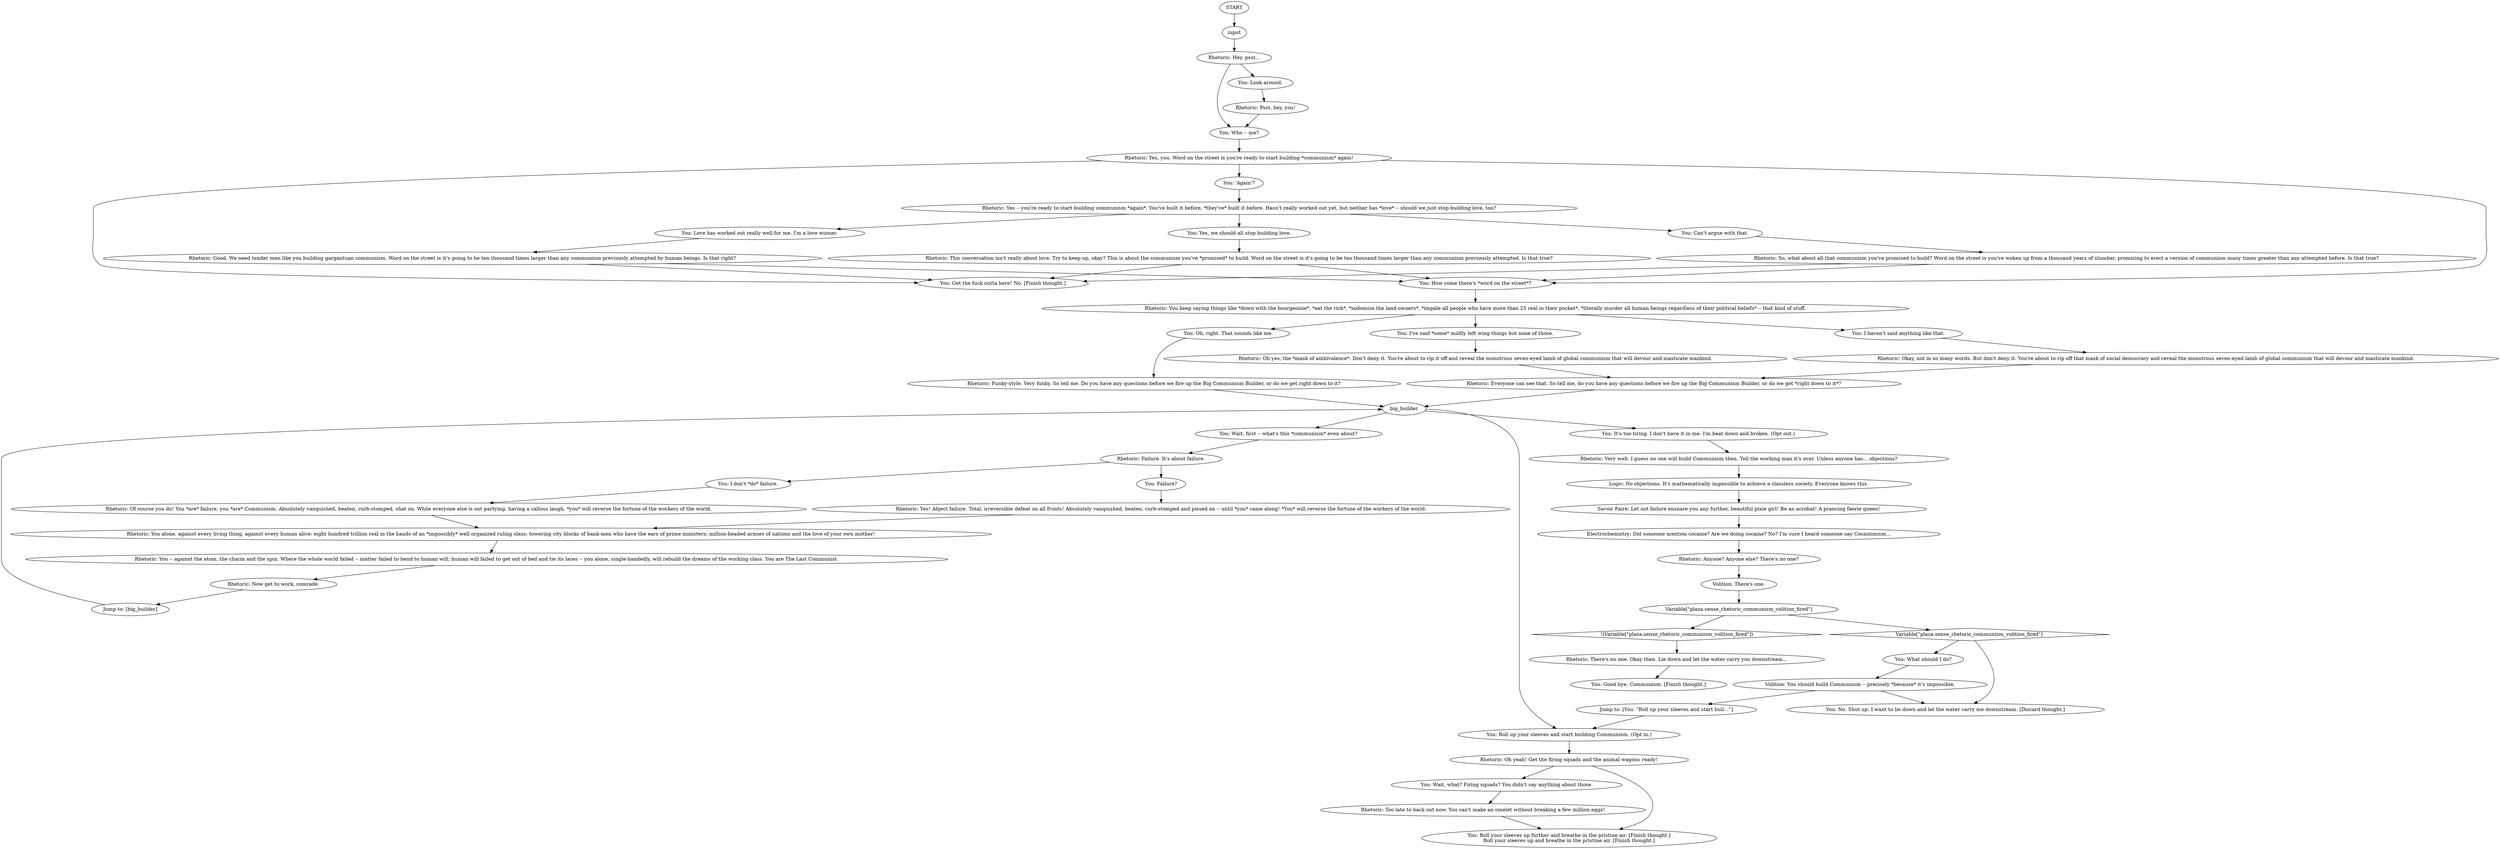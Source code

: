 # THOUGHT / WORLD REPUBLIC
# Rhetoric talks about Communism --The World Republic.
# ==================================================
digraph G {
	  0 [label="START"];
	  1 [label="input"];
	  2 [label="Jump to: [You: \"Roll up your sleeves and start buil...\"]"];
	  3 [label="You: Can't argue with that."];
	  4 [label="Rhetoric: Of course you do! You *are* failure, you *are* Communism. Absolutely vanquished, beaten, curb-stomped, shat on. While everyone else is out partying, having a callous laugh, *you* will reverse the fortune of the workers of the world."];
	  5 [label="Rhetoric: Anyone? Anyone else? There's no one?"];
	  6 [label="You: Wait, what? Firing squads? You didn't say anything about those."];
	  7 [label="You: Oh, right. That sounds like me."];
	  8 [label="You: Wait, first -- what's this *communism* even about?"];
	  9 [label="Volition: There's one."];
	  10 [label="Rhetoric: Yes, you. Word on the street is you're ready to start building *communism* again!"];
	  11 [label="You: Love has worked out really well for me. I'm a love winner."];
	  12 [label="You: Get the fuck outta here! No. [Finish thought.]"];
	  13 [label="Rhetoric: Good. We need tender men like you building gargantuan communism. Word on the street is it's going to be ten thousand times larger than any communism previously attempted by human beings. Is that right?"];
	  14 [label="You: Failure?"];
	  15 [label="Volition: You should build Communism -- precisely *because* it's impossible."];
	  16 [label="You: I've said *some* mildly left wing things but none of those."];
	  17 [label="Rhetoric: Funky-style. Very funky. So tell me. Do you have any questions before we fire up the Big Communism Builder, or do we get right down to it?"];
	  18 [label="Logic: No objections. It's mathematically impossible to achieve a classless society. Everyone knows this."];
	  19 [label="You: No. Shut up. I want to lie down and let the water carry me downstream. [Discard thought.]"];
	  20 [label="You: Yes, we should all stop building love."];
	  21 [label="Rhetoric: Okay, not in so many words. But don't deny it. You're about to rip off that mask of social democracy and reveal the monstrous seven-eyed lamb of global communism that will devour and masticate mankind."];
	  22 [label="You: It's too tiring. I don't have it in me. I'm beat down and broken. (Opt out.)"];
	  23 [label="You: Roll up your sleeves and start building Communism. (Opt in.)"];
	  24 [label="Rhetoric: This conversation isn't really about love. Try to keep up, okay? This is about the communism you've *promised* to build. Word on the street is it's going to be ten thousand times larger than any communism previously attempted. Is that true?"];
	  25 [label="Rhetoric: You keep saying things like *down with the bourgeoisie*, *eat the rich*, *sodomize the land-owners*, *impale all people who have more than 25 reál in their pocket*, *literally murder all human beings regardless of their political beliefs* -- that kind of stuff."];
	  27 [label="Rhetoric: Too late to back out now. You can't make an omelet without breaking a few million eggs!"];
	  28 [label="You: I haven't said anything like that."];
	  29 [label="Rhetoric: So, what about all that communism you've promised to build? Word on the street is you've woken up from a thousand years of slumber, promising to erect a version of communism many times greater than any attempted before. Is that true?"];
	  30 [label="You: I don't *do* failure."];
	  31 [label="Jump to: [big_builder]"];
	  32 [label="Electrochemistry: Did someone mention cocaine? Are we doing cocaine? No? I'm sure I heard someone say Cocainimism..."];
	  33 [label="You: What should I do?"];
	  34 [label="Rhetoric: Hey, psst..."];
	  35 [label="Rhetoric: Yes -- you're ready to start building communism *again*. You've built it before, *they've* built it before. Hasn't really worked out yet, but neither has *love* -- should we just stop building love, too?"];
	  36 [label="Rhetoric: Very well. I guess no one will build Communism then. Tell the working man it's over. Unless anyone has... objections?"];
	  37 [label="Rhetoric: There's no one. Okay then. Lie down and let the water carry you downstream..."];
	  38 [label="You: Roll your sleeves up further and breathe in the pristine air. [Finish thought.]\nRoll your sleeves up and breathe in the pristine air. [Finish thought.]"];
	  39 [label="You: 'Again'?"];
	  40 [label="You: Good bye, Communism. [Finish thought.]"];
	  41 [label="Rhetoric: Yes! Abject failure. Total, irreversible defeat on all fronts! Absolutely vanquished, beaten, curb-stomped and pissed on -- until *you* came along! *You* will reverse the fortune of the workers of the world."];
	  42 [label="Savoir Faire: Let not failure ensnare you any further, beautiful pixie girl! Be an acrobat! A prancing faerie queen!"];
	  43 [label="Rhetoric: Failure. It's about failure."];
	  44 [label="Rhetoric: You alone, against every living thing, against every human alive: eight hundred trillion reál in the hands of an *impossibly* well organized ruling class; towering city blocks of bank-men who have the ears of prime ministers; million-headed armies of nations and the love of your own mother!"];
	  45 [label="You: Who -- me?"];
	  46 [label="You: Look around."];
	  47 [label="Rhetoric: Psst, hey, you!"];
	  48 [label="Rhetoric: You -- against the atom, the charm and the spin. Where the whole world failed -- matter failed to bend to human will; human will failed to get out of bed and tie its laces -- you alone, single-handedly, will rebuild the dreams of the working class. You are The Last Communist."];
	  49 [label="Variable[\"plaza.sense_rhetoric_communism_volition_fired\"]"];
	  50 [label="Variable[\"plaza.sense_rhetoric_communism_volition_fired\"]", shape=diamond];
	  51 [label="!(Variable[\"plaza.sense_rhetoric_communism_volition_fired\"])", shape=diamond];
	  52 [label="Rhetoric: Oh yeah! Get the firing squads and the animal wagons ready!"];
	  53 [label="Rhetoric: Everyone can see that. So tell me, do you have any questions before we fire up the Big Communism Builder, or do we get *right down to it*?"];
	  54 [label="big_builder"];
	  55 [label="You: How come there's *word on the street*?"];
	  56 [label="Rhetoric: Now get to work, comrade."];
	  57 [label="Rhetoric: Oh yes, the *mask of ambivalence*. Don't deny it. You're about to rip it off and reveal the monstrous seven-eyed lamb of global communism that will devour and masticate mankind."];
	  0 -> 1
	  1 -> 34
	  2 -> 23
	  3 -> 29
	  4 -> 44
	  5 -> 9
	  6 -> 27
	  7 -> 17
	  8 -> 43
	  9 -> 49
	  10 -> 12
	  10 -> 55
	  10 -> 39
	  11 -> 13
	  13 -> 12
	  13 -> 55
	  14 -> 41
	  15 -> 2
	  15 -> 19
	  16 -> 57
	  17 -> 54
	  18 -> 42
	  20 -> 24
	  21 -> 53
	  22 -> 36
	  23 -> 52
	  24 -> 12
	  24 -> 55
	  25 -> 16
	  25 -> 28
	  25 -> 7
	  27 -> 38
	  28 -> 21
	  29 -> 12
	  29 -> 55
	  30 -> 4
	  31 -> 54
	  32 -> 5
	  33 -> 15
	  34 -> 45
	  34 -> 46
	  35 -> 11
	  35 -> 3
	  35 -> 20
	  36 -> 18
	  37 -> 40
	  39 -> 35
	  41 -> 44
	  42 -> 32
	  43 -> 14
	  43 -> 30
	  44 -> 48
	  45 -> 10
	  46 -> 47
	  47 -> 45
	  48 -> 56
	  49 -> 50
	  49 -> 51
	  50 -> 33
	  50 -> 19
	  51 -> 37
	  52 -> 38
	  52 -> 6
	  53 -> 54
	  54 -> 8
	  54 -> 22
	  54 -> 23
	  55 -> 25
	  56 -> 31
	  57 -> 53
}

